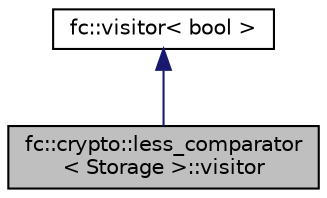 digraph "fc::crypto::less_comparator&lt; Storage &gt;::visitor"
{
  edge [fontname="Helvetica",fontsize="10",labelfontname="Helvetica",labelfontsize="10"];
  node [fontname="Helvetica",fontsize="10",shape=record];
  Node0 [label="fc::crypto::less_comparator\l\< Storage \>::visitor",height=0.2,width=0.4,color="black", fillcolor="grey75", style="filled", fontcolor="black"];
  Node1 -> Node0 [dir="back",color="midnightblue",fontsize="10",style="solid",fontname="Helvetica"];
  Node1 [label="fc::visitor\< bool \>",height=0.2,width=0.4,color="black", fillcolor="white", style="filled",URL="$structfc_1_1visitor.html"];
}
